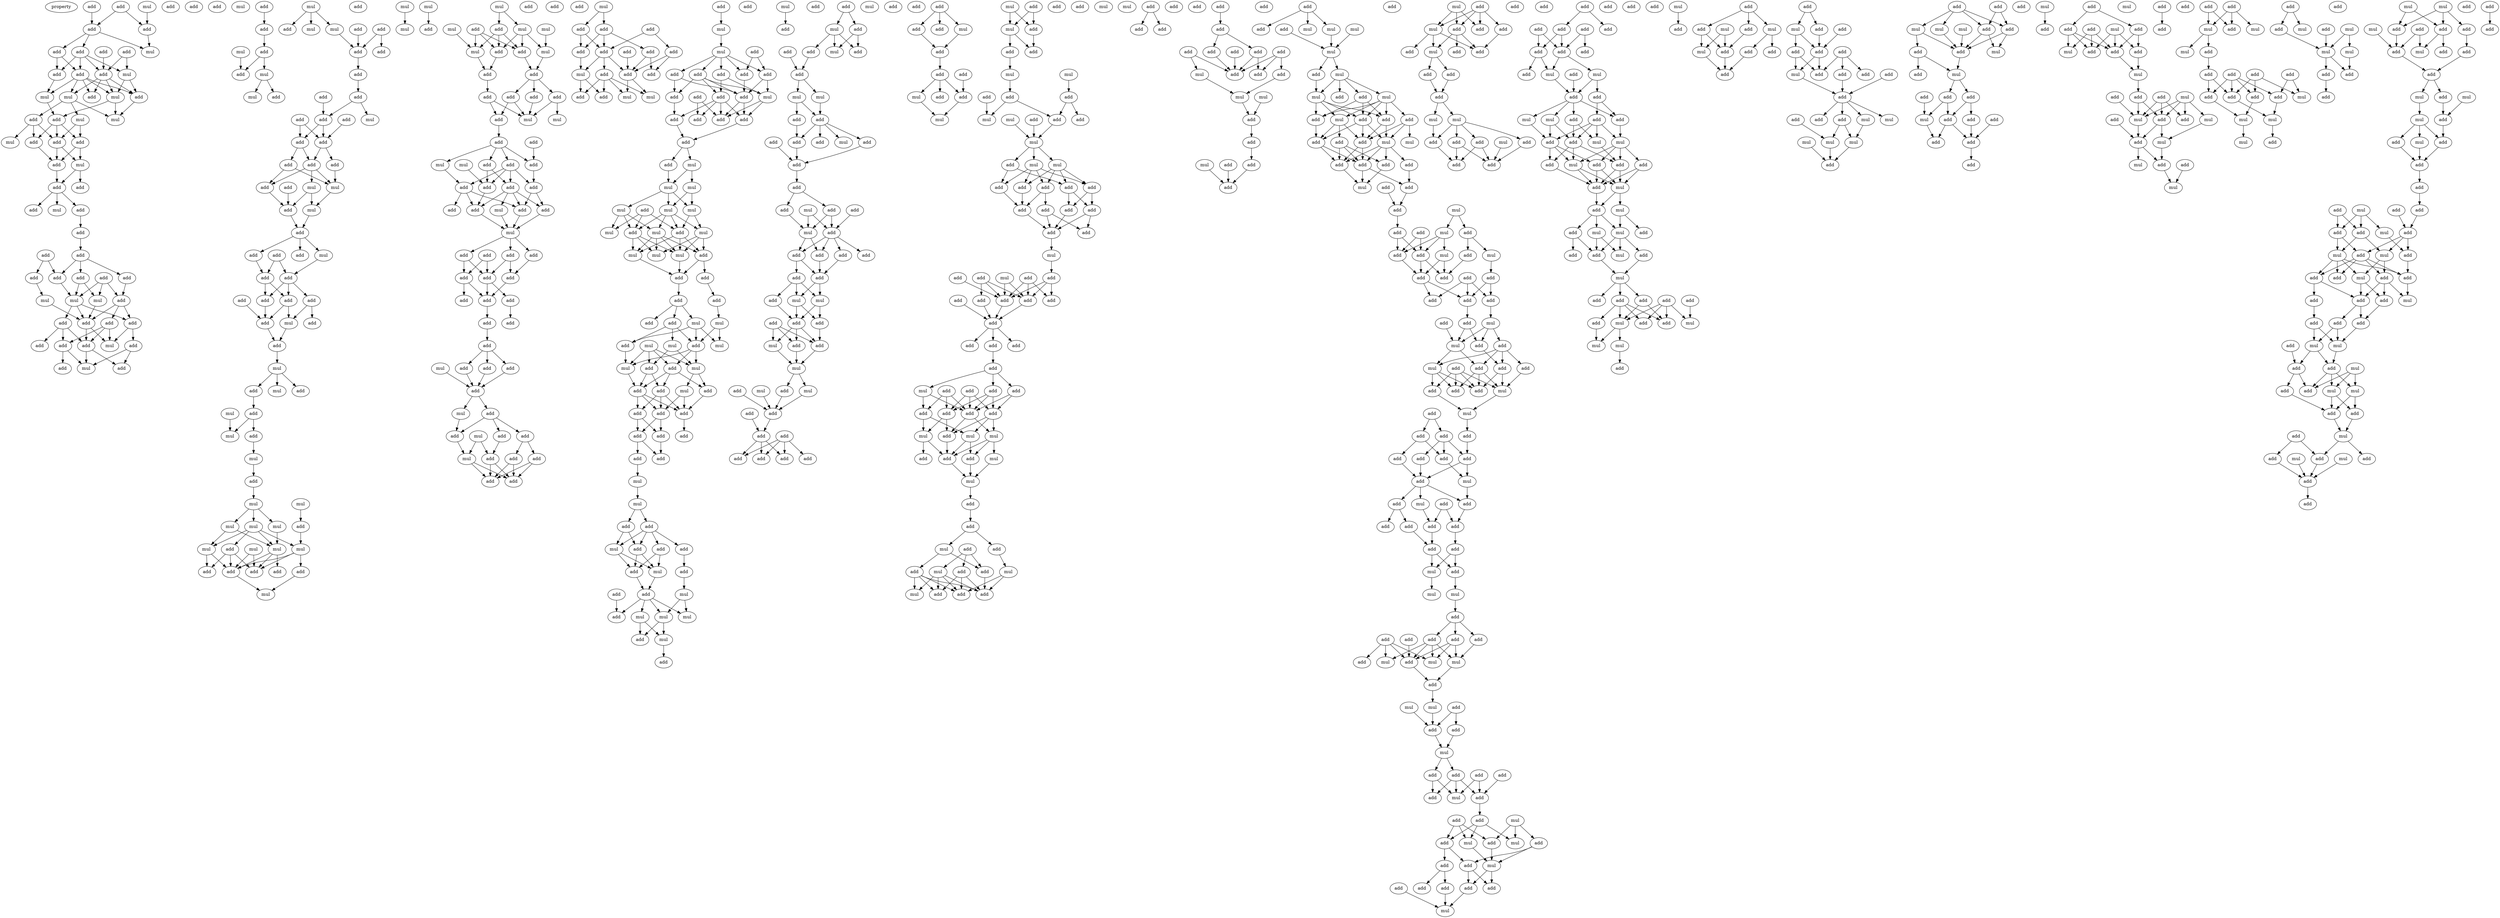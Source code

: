 digraph {
    node [fontcolor=black]
    property [mul=2,lf=1.2]
    0 [ label = add ];
    1 [ label = add ];
    2 [ label = add ];
    3 [ label = mul ];
    4 [ label = add ];
    5 [ label = add ];
    6 [ label = add ];
    7 [ label = add ];
    8 [ label = add ];
    9 [ label = mul ];
    10 [ label = add ];
    11 [ label = add ];
    12 [ label = add ];
    13 [ label = add ];
    14 [ label = mul ];
    15 [ label = add ];
    16 [ label = mul ];
    17 [ label = add ];
    18 [ label = mul ];
    19 [ label = mul ];
    20 [ label = add ];
    21 [ label = mul ];
    22 [ label = add ];
    23 [ label = add ];
    24 [ label = mul ];
    25 [ label = add ];
    26 [ label = add ];
    27 [ label = mul ];
    28 [ label = add ];
    29 [ label = mul ];
    30 [ label = add ];
    31 [ label = add ];
    32 [ label = add ];
    33 [ label = add ];
    34 [ label = add ];
    35 [ label = mul ];
    36 [ label = add ];
    37 [ label = add ];
    38 [ label = add ];
    39 [ label = add ];
    40 [ label = add ];
    41 [ label = add ];
    42 [ label = add ];
    43 [ label = add ];
    44 [ label = add ];
    45 [ label = mul ];
    46 [ label = mul ];
    47 [ label = mul ];
    48 [ label = add ];
    49 [ label = add ];
    50 [ label = add ];
    51 [ label = add ];
    52 [ label = add ];
    53 [ label = add ];
    54 [ label = add ];
    55 [ label = add ];
    56 [ label = add ];
    57 [ label = mul ];
    58 [ label = mul ];
    59 [ label = add ];
    60 [ label = add ];
    61 [ label = mul ];
    62 [ label = add ];
    63 [ label = add ];
    64 [ label = mul ];
    65 [ label = add ];
    66 [ label = add ];
    67 [ label = mul ];
    68 [ label = mul ];
    69 [ label = add ];
    70 [ label = mul ];
    71 [ label = mul ];
    72 [ label = add ];
    73 [ label = mul ];
    74 [ label = add ];
    75 [ label = add ];
    76 [ label = add ];
    77 [ label = add ];
    78 [ label = add ];
    79 [ label = add ];
    80 [ label = add ];
    81 [ label = add ];
    82 [ label = add ];
    83 [ label = add ];
    84 [ label = mul ];
    85 [ label = add ];
    86 [ label = add ];
    87 [ label = add ];
    88 [ label = add ];
    89 [ label = add ];
    90 [ label = mul ];
    91 [ label = add ];
    92 [ label = mul ];
    93 [ label = add ];
    94 [ label = mul ];
    95 [ label = add ];
    96 [ label = add ];
    97 [ label = add ];
    98 [ label = mul ];
    99 [ label = add ];
    100 [ label = add ];
    101 [ label = add ];
    102 [ label = add ];
    103 [ label = add ];
    104 [ label = add ];
    105 [ label = add ];
    106 [ label = add ];
    107 [ label = add ];
    108 [ label = add ];
    109 [ label = mul ];
    110 [ label = add ];
    111 [ label = add ];
    112 [ label = mul ];
    113 [ label = mul ];
    114 [ label = add ];
    115 [ label = mul ];
    116 [ label = add ];
    117 [ label = mul ];
    118 [ label = mul ];
    119 [ label = add ];
    120 [ label = mul ];
    121 [ label = add ];
    122 [ label = mul ];
    123 [ label = mul ];
    124 [ label = add ];
    125 [ label = add ];
    126 [ label = mul ];
    127 [ label = mul ];
    128 [ label = mul ];
    129 [ label = mul ];
    130 [ label = mul ];
    131 [ label = add ];
    132 [ label = mul ];
    133 [ label = mul ];
    134 [ label = add ];
    135 [ label = mul ];
    136 [ label = mul ];
    137 [ label = add ];
    138 [ label = add ];
    139 [ label = add ];
    140 [ label = add ];
    141 [ label = add ];
    142 [ label = mul ];
    143 [ label = mul ];
    144 [ label = mul ];
    145 [ label = mul ];
    146 [ label = add ];
    147 [ label = mul ];
    148 [ label = add ];
    149 [ label = mul ];
    150 [ label = add ];
    151 [ label = add ];
    152 [ label = mul ];
    153 [ label = add ];
    154 [ label = add ];
    155 [ label = add ];
    156 [ label = add ];
    157 [ label = add ];
    158 [ label = add ];
    159 [ label = add ];
    160 [ label = mul ];
    161 [ label = mul ];
    162 [ label = add ];
    163 [ label = add ];
    164 [ label = add ];
    165 [ label = mul ];
    166 [ label = add ];
    167 [ label = mul ];
    168 [ label = add ];
    169 [ label = add ];
    170 [ label = add ];
    171 [ label = add ];
    172 [ label = add ];
    173 [ label = mul ];
    174 [ label = add ];
    175 [ label = add ];
    176 [ label = add ];
    177 [ label = add ];
    178 [ label = mul ];
    179 [ label = add ];
    180 [ label = add ];
    181 [ label = add ];
    182 [ label = add ];
    183 [ label = add ];
    184 [ label = add ];
    185 [ label = add ];
    186 [ label = add ];
    187 [ label = add ];
    188 [ label = add ];
    189 [ label = add ];
    190 [ label = add ];
    191 [ label = add ];
    192 [ label = add ];
    193 [ label = mul ];
    194 [ label = add ];
    195 [ label = add ];
    196 [ label = add ];
    197 [ label = add ];
    198 [ label = mul ];
    199 [ label = add ];
    200 [ label = add ];
    201 [ label = add ];
    202 [ label = add ];
    203 [ label = add ];
    204 [ label = mul ];
    205 [ label = add ];
    206 [ label = add ];
    207 [ label = add ];
    208 [ label = mul ];
    209 [ label = add ];
    210 [ label = add ];
    211 [ label = add ];
    212 [ label = mul ];
    213 [ label = add ];
    214 [ label = add ];
    215 [ label = add ];
    216 [ label = add ];
    217 [ label = add ];
    218 [ label = add ];
    219 [ label = add ];
    220 [ label = add ];
    221 [ label = add ];
    222 [ label = add ];
    223 [ label = mul ];
    224 [ label = add ];
    225 [ label = add ];
    226 [ label = mul ];
    227 [ label = add ];
    228 [ label = mul ];
    229 [ label = add ];
    230 [ label = mul ];
    231 [ label = add ];
    232 [ label = mul ];
    233 [ label = add ];
    234 [ label = add ];
    235 [ label = add ];
    236 [ label = add ];
    237 [ label = add ];
    238 [ label = add ];
    239 [ label = mul ];
    240 [ label = add ];
    241 [ label = add ];
    242 [ label = add ];
    243 [ label = add ];
    244 [ label = add ];
    245 [ label = add ];
    246 [ label = add ];
    247 [ label = add ];
    248 [ label = add ];
    249 [ label = mul ];
    250 [ label = add ];
    251 [ label = mul ];
    252 [ label = mul ];
    253 [ label = mul ];
    254 [ label = add ];
    255 [ label = mul ];
    256 [ label = mul ];
    257 [ label = mul ];
    258 [ label = add ];
    259 [ label = add ];
    260 [ label = mul ];
    261 [ label = mul ];
    262 [ label = mul ];
    263 [ label = add ];
    264 [ label = mul ];
    265 [ label = mul ];
    266 [ label = add ];
    267 [ label = add ];
    268 [ label = add ];
    269 [ label = add ];
    270 [ label = mul ];
    271 [ label = add ];
    272 [ label = add ];
    273 [ label = mul ];
    274 [ label = mul ];
    275 [ label = add ];
    276 [ label = mul ];
    277 [ label = mul ];
    278 [ label = add ];
    279 [ label = mul ];
    280 [ label = add ];
    281 [ label = mul ];
    282 [ label = add ];
    283 [ label = mul ];
    284 [ label = add ];
    285 [ label = add ];
    286 [ label = add ];
    287 [ label = add ];
    288 [ label = add ];
    289 [ label = add ];
    290 [ label = add ];
    291 [ label = add ];
    292 [ label = add ];
    293 [ label = add ];
    294 [ label = add ];
    295 [ label = mul ];
    296 [ label = mul ];
    297 [ label = mul ];
    298 [ label = add ];
    299 [ label = add ];
    300 [ label = add ];
    301 [ label = add ];
    302 [ label = mul ];
    303 [ label = add ];
    304 [ label = add ];
    305 [ label = mul ];
    306 [ label = add ];
    307 [ label = add ];
    308 [ label = add ];
    309 [ label = add ];
    310 [ label = mul ];
    311 [ label = mul ];
    312 [ label = add ];
    313 [ label = mul ];
    314 [ label = mul ];
    315 [ label = add ];
    316 [ label = mul ];
    317 [ label = add ];
    318 [ label = add ];
    319 [ label = add ];
    320 [ label = mul ];
    321 [ label = add ];
    322 [ label = mul ];
    323 [ label = add ];
    324 [ label = add ];
    325 [ label = mul ];
    326 [ label = add ];
    327 [ label = add ];
    328 [ label = mul ];
    329 [ label = mul ];
    330 [ label = add ];
    331 [ label = add ];
    332 [ label = add ];
    333 [ label = add ];
    334 [ label = add ];
    335 [ label = add ];
    336 [ label = mul ];
    337 [ label = add ];
    338 [ label = add ];
    339 [ label = add ];
    340 [ label = mul ];
    341 [ label = add ];
    342 [ label = add ];
    343 [ label = add ];
    344 [ label = mul ];
    345 [ label = add ];
    346 [ label = add ];
    347 [ label = add ];
    348 [ label = add ];
    349 [ label = add ];
    350 [ label = add ];
    351 [ label = add ];
    352 [ label = add ];
    353 [ label = mul ];
    354 [ label = mul ];
    355 [ label = add ];
    356 [ label = add ];
    357 [ label = add ];
    358 [ label = add ];
    359 [ label = add ];
    360 [ label = mul ];
    361 [ label = mul ];
    362 [ label = add ];
    363 [ label = add ];
    364 [ label = mul ];
    365 [ label = add ];
    366 [ label = mul ];
    367 [ label = add ];
    368 [ label = add ];
    369 [ label = add ];
    370 [ label = add ];
    371 [ label = add ];
    372 [ label = add ];
    373 [ label = add ];
    374 [ label = add ];
    375 [ label = add ];
    376 [ label = add ];
    377 [ label = add ];
    378 [ label = mul ];
    379 [ label = add ];
    380 [ label = add ];
    381 [ label = add ];
    382 [ label = mul ];
    383 [ label = add ];
    384 [ label = add ];
    385 [ label = mul ];
    386 [ label = mul ];
    387 [ label = add ];
    388 [ label = add ];
    389 [ label = mul ];
    390 [ label = add ];
    391 [ label = add ];
    392 [ label = add ];
    393 [ label = mul ];
    394 [ label = mul ];
    395 [ label = add ];
    396 [ label = add ];
    397 [ label = add ];
    398 [ label = mul ];
    399 [ label = mul ];
    400 [ label = add ];
    401 [ label = add ];
    402 [ label = add ];
    403 [ label = mul ];
    404 [ label = add ];
    405 [ label = mul ];
    406 [ label = mul ];
    407 [ label = add ];
    408 [ label = add ];
    409 [ label = add ];
    410 [ label = add ];
    411 [ label = add ];
    412 [ label = add ];
    413 [ label = add ];
    414 [ label = add ];
    415 [ label = add ];
    416 [ label = add ];
    417 [ label = add ];
    418 [ label = add ];
    419 [ label = mul ];
    420 [ label = add ];
    421 [ label = add ];
    422 [ label = add ];
    423 [ label = mul ];
    424 [ label = add ];
    425 [ label = add ];
    426 [ label = add ];
    427 [ label = add ];
    428 [ label = add ];
    429 [ label = add ];
    430 [ label = add ];
    431 [ label = add ];
    432 [ label = mul ];
    433 [ label = add ];
    434 [ label = add ];
    435 [ label = add ];
    436 [ label = mul ];
    437 [ label = add ];
    438 [ label = add ];
    439 [ label = add ];
    440 [ label = add ];
    441 [ label = add ];
    442 [ label = add ];
    443 [ label = add ];
    444 [ label = add ];
    445 [ label = mul ];
    446 [ label = mul ];
    447 [ label = mul ];
    448 [ label = add ];
    449 [ label = add ];
    450 [ label = mul ];
    451 [ label = add ];
    452 [ label = add ];
    453 [ label = mul ];
    454 [ label = mul ];
    455 [ label = add ];
    456 [ label = add ];
    457 [ label = mul ];
    458 [ label = add ];
    459 [ label = add ];
    460 [ label = mul ];
    461 [ label = mul ];
    462 [ label = add ];
    463 [ label = add ];
    464 [ label = add ];
    465 [ label = add ];
    466 [ label = mul ];
    467 [ label = add ];
    468 [ label = add ];
    469 [ label = add ];
    470 [ label = add ];
    471 [ label = add ];
    472 [ label = add ];
    473 [ label = add ];
    474 [ label = add ];
    475 [ label = add ];
    476 [ label = add ];
    477 [ label = add ];
    478 [ label = add ];
    479 [ label = add ];
    480 [ label = add ];
    481 [ label = add ];
    482 [ label = add ];
    483 [ label = mul ];
    484 [ label = add ];
    485 [ label = mul ];
    486 [ label = mul ];
    487 [ label = add ];
    488 [ label = add ];
    489 [ label = add ];
    490 [ label = mul ];
    491 [ label = add ];
    492 [ label = add ];
    493 [ label = add ];
    494 [ label = add ];
    495 [ label = mul ];
    496 [ label = add ];
    497 [ label = mul ];
    498 [ label = mul ];
    499 [ label = add ];
    500 [ label = mul ];
    501 [ label = mul ];
    502 [ label = add ];
    503 [ label = add ];
    504 [ label = mul ];
    505 [ label = add ];
    506 [ label = mul ];
    507 [ label = add ];
    508 [ label = add ];
    509 [ label = add ];
    510 [ label = mul ];
    511 [ label = add ];
    512 [ label = mul ];
    513 [ label = add ];
    514 [ label = add ];
    515 [ label = add ];
    516 [ label = mul ];
    517 [ label = add ];
    518 [ label = add ];
    519 [ label = add ];
    520 [ label = add ];
    521 [ label = add ];
    522 [ label = mul ];
    523 [ label = add ];
    524 [ label = mul ];
    525 [ label = add ];
    526 [ label = add ];
    527 [ label = add ];
    528 [ label = mul ];
    529 [ label = add ];
    530 [ label = add ];
    531 [ label = mul ];
    532 [ label = add ];
    533 [ label = add ];
    534 [ label = mul ];
    535 [ label = add ];
    536 [ label = add ];
    537 [ label = add ];
    538 [ label = add ];
    539 [ label = add ];
    540 [ label = add ];
    541 [ label = add ];
    542 [ label = mul ];
    543 [ label = add ];
    544 [ label = add ];
    545 [ label = mul ];
    546 [ label = add ];
    547 [ label = add ];
    548 [ label = mul ];
    549 [ label = add ];
    550 [ label = add ];
    551 [ label = add ];
    552 [ label = add ];
    553 [ label = mul ];
    554 [ label = add ];
    555 [ label = add ];
    556 [ label = add ];
    557 [ label = mul ];
    558 [ label = add ];
    559 [ label = add ];
    560 [ label = add ];
    561 [ label = add ];
    562 [ label = add ];
    563 [ label = add ];
    564 [ label = add ];
    565 [ label = add ];
    566 [ label = mul ];
    567 [ label = add ];
    568 [ label = add ];
    569 [ label = add ];
    570 [ label = add ];
    571 [ label = mul ];
    572 [ label = add ];
    573 [ label = add ];
    574 [ label = add ];
    575 [ label = add ];
    576 [ label = add ];
    577 [ label = add ];
    578 [ label = add ];
    579 [ label = mul ];
    580 [ label = add ];
    581 [ label = mul ];
    582 [ label = mul ];
    583 [ label = add ];
    584 [ label = add ];
    585 [ label = add ];
    586 [ label = add ];
    587 [ label = add ];
    588 [ label = add ];
    589 [ label = add ];
    590 [ label = add ];
    591 [ label = mul ];
    592 [ label = mul ];
    593 [ label = mul ];
    594 [ label = add ];
    595 [ label = mul ];
    596 [ label = add ];
    597 [ label = mul ];
    598 [ label = add ];
    599 [ label = add ];
    600 [ label = mul ];
    601 [ label = add ];
    602 [ label = add ];
    603 [ label = add ];
    604 [ label = add ];
    605 [ label = add ];
    606 [ label = mul ];
    607 [ label = add ];
    608 [ label = mul ];
    609 [ label = add ];
    610 [ label = add ];
    611 [ label = add ];
    612 [ label = mul ];
    613 [ label = mul ];
    614 [ label = add ];
    615 [ label = add ];
    616 [ label = mul ];
    617 [ label = add ];
    618 [ label = add ];
    619 [ label = add ];
    620 [ label = add ];
    621 [ label = add ];
    622 [ label = add ];
    623 [ label = add ];
    624 [ label = mul ];
    625 [ label = mul ];
    626 [ label = add ];
    627 [ label = add ];
    628 [ label = add ];
    629 [ label = add ];
    630 [ label = add ];
    631 [ label = mul ];
    632 [ label = add ];
    633 [ label = add ];
    634 [ label = mul ];
    635 [ label = add ];
    636 [ label = add ];
    637 [ label = add ];
    638 [ label = add ];
    639 [ label = mul ];
    640 [ label = mul ];
    641 [ label = add ];
    642 [ label = add ];
    643 [ label = mul ];
    644 [ label = add ];
    645 [ label = add ];
    646 [ label = add ];
    647 [ label = add ];
    648 [ label = add ];
    649 [ label = add ];
    650 [ label = add ];
    651 [ label = add ];
    652 [ label = add ];
    653 [ label = add ];
    654 [ label = add ];
    655 [ label = add ];
    656 [ label = add ];
    657 [ label = add ];
    658 [ label = add ];
    659 [ label = mul ];
    660 [ label = mul ];
    661 [ label = add ];
    662 [ label = add ];
    663 [ label = add ];
    664 [ label = add ];
    665 [ label = mul ];
    666 [ label = add ];
    667 [ label = mul ];
    668 [ label = mul ];
    669 [ label = add ];
    670 [ label = add ];
    671 [ label = mul ];
    672 [ label = add ];
    673 [ label = add ];
    674 [ label = add ];
    675 [ label = add ];
    676 [ label = mul ];
    677 [ label = mul ];
    678 [ label = add ];
    679 [ label = mul ];
    680 [ label = add ];
    681 [ label = mul ];
    682 [ label = add ];
    683 [ label = mul ];
    684 [ label = add ];
    685 [ label = add ];
    686 [ label = add ];
    687 [ label = mul ];
    688 [ label = add ];
    689 [ label = add ];
    690 [ label = mul ];
    691 [ label = add ];
    692 [ label = add ];
    693 [ label = add ];
    694 [ label = add ];
    695 [ label = add ];
    696 [ label = mul ];
    697 [ label = add ];
    698 [ label = mul ];
    699 [ label = add ];
    700 [ label = add ];
    701 [ label = mul ];
    702 [ label = mul ];
    703 [ label = add ];
    704 [ label = add ];
    705 [ label = add ];
    706 [ label = mul ];
    707 [ label = add ];
    708 [ label = add ];
    709 [ label = add ];
    710 [ label = add ];
    711 [ label = mul ];
    712 [ label = mul ];
    713 [ label = add ];
    714 [ label = add ];
    715 [ label = mul ];
    716 [ label = add ];
    717 [ label = add ];
    718 [ label = add ];
    719 [ label = mul ];
    720 [ label = add ];
    721 [ label = add ];
    722 [ label = add ];
    723 [ label = add ];
    724 [ label = add ];
    725 [ label = add ];
    726 [ label = add ];
    727 [ label = mul ];
    728 [ label = add ];
    729 [ label = add ];
    730 [ label = add ];
    731 [ label = add ];
    732 [ label = mul ];
    733 [ label = add ];
    734 [ label = mul ];
    735 [ label = add ];
    736 [ label = mul ];
    737 [ label = mul ];
    738 [ label = mul ];
    739 [ label = add ];
    740 [ label = add ];
    741 [ label = add ];
    742 [ label = mul ];
    743 [ label = mul ];
    744 [ label = add ];
    745 [ label = add ];
    746 [ label = mul ];
    747 [ label = add ];
    748 [ label = mul ];
    749 [ label = add ];
    750 [ label = mul ];
    751 [ label = add ];
    752 [ label = add ];
    753 [ label = add ];
    754 [ label = add ];
    755 [ label = add ];
    756 [ label = mul ];
    757 [ label = add ];
    758 [ label = add ];
    759 [ label = add ];
    760 [ label = add ];
    761 [ label = add ];
    762 [ label = add ];
    763 [ label = mul ];
    764 [ label = add ];
    765 [ label = add ];
    766 [ label = add ];
    767 [ label = mul ];
    768 [ label = add ];
    769 [ label = add ];
    770 [ label = mul ];
    771 [ label = mul ];
    772 [ label = add ];
    773 [ label = add ];
    774 [ label = add ];
    775 [ label = mul ];
    776 [ label = add ];
    777 [ label = mul ];
    778 [ label = add ];
    779 [ label = add ];
    780 [ label = add ];
    781 [ label = add ];
    782 [ label = add ];
    783 [ label = mul ];
    784 [ label = mul ];
    785 [ label = add ];
    786 [ label = mul ];
    787 [ label = mul ];
    788 [ label = add ];
    789 [ label = add ];
    790 [ label = add ];
    791 [ label = add ];
    792 [ label = mul ];
    793 [ label = add ];
    794 [ label = add ];
    795 [ label = add ];
    796 [ label = mul ];
    797 [ label = mul ];
    798 [ label = add ];
    799 [ label = mul ];
    800 [ label = add ];
    801 [ label = add ];
    802 [ label = add ];
    803 [ label = add ];
    804 [ label = add ];
    805 [ label = mul ];
    806 [ label = add ];
    807 [ label = add ];
    808 [ label = add ];
    809 [ label = add ];
    810 [ label = mul ];
    811 [ label = mul ];
    812 [ label = add ];
    813 [ label = mul ];
    814 [ label = add ];
    815 [ label = add ];
    816 [ label = add ];
    817 [ label = mul ];
    818 [ label = mul ];
    819 [ label = mul ];
    820 [ label = mul ];
    821 [ label = add ];
    822 [ label = add ];
    823 [ label = add ];
    824 [ label = add ];
    825 [ label = mul ];
    826 [ label = mul ];
    827 [ label = add ];
    828 [ label = add ];
    829 [ label = add ];
    830 [ label = mul ];
    831 [ label = add ];
    832 [ label = add ];
    833 [ label = mul ];
    834 [ label = add ];
    835 [ label = add ];
    836 [ label = add ];
    837 [ label = mul ];
    838 [ label = mul ];
    839 [ label = add ];
    840 [ label = mul ];
    841 [ label = add ];
    842 [ label = add ];
    843 [ label = add ];
    844 [ label = add ];
    845 [ label = add ];
    846 [ label = mul ];
    847 [ label = add ];
    848 [ label = add ];
    849 [ label = add ];
    850 [ label = add ];
    851 [ label = mul ];
    852 [ label = add ];
    853 [ label = add ];
    854 [ label = mul ];
    855 [ label = add ];
    856 [ label = add ];
    857 [ label = add ];
    858 [ label = mul ];
    859 [ label = mul ];
    860 [ label = add ];
    861 [ label = add ];
    862 [ label = add ];
    863 [ label = add ];
    864 [ label = add ];
    865 [ label = add ];
    866 [ label = mul ];
    867 [ label = add ];
    868 [ label = add ];
    869 [ label = mul ];
    870 [ label = add ];
    871 [ label = add ];
    872 [ label = add ];
    873 [ label = add ];
    874 [ label = mul ];
    875 [ label = mul ];
    876 [ label = add ];
    877 [ label = add ];
    878 [ label = add ];
    879 [ label = mul ];
    880 [ label = add ];
    881 [ label = add ];
    882 [ label = mul ];
    883 [ label = mul ];
    884 [ label = add ];
    885 [ label = add ];
    886 [ label = add ];
    887 [ label = mul ];
    888 [ label = mul ];
    889 [ label = add ];
    890 [ label = mul ];
    891 [ label = add ];
    892 [ label = add ];
    893 [ label = add ];
    894 [ label = add ];
    0 -> 5 [ name = 0 ];
    3 -> 6 [ name = 1 ];
    4 -> 5 [ name = 2 ];
    4 -> 6 [ name = 3 ];
    5 -> 7 [ name = 4 ];
    5 -> 9 [ name = 5 ];
    5 -> 11 [ name = 6 ];
    6 -> 9 [ name = 7 ];
    7 -> 12 [ name = 8 ];
    7 -> 13 [ name = 9 ];
    7 -> 14 [ name = 10 ];
    7 -> 15 [ name = 11 ];
    8 -> 15 [ name = 12 ];
    10 -> 14 [ name = 13 ];
    10 -> 15 [ name = 14 ];
    11 -> 12 [ name = 15 ];
    11 -> 13 [ name = 16 ];
    12 -> 18 [ name = 17 ];
    13 -> 16 [ name = 18 ];
    13 -> 17 [ name = 19 ];
    13 -> 18 [ name = 20 ];
    13 -> 19 [ name = 21 ];
    13 -> 20 [ name = 22 ];
    14 -> 16 [ name = 23 ];
    14 -> 20 [ name = 24 ];
    15 -> 16 [ name = 25 ];
    15 -> 17 [ name = 26 ];
    15 -> 19 [ name = 27 ];
    15 -> 20 [ name = 28 ];
    16 -> 21 [ name = 29 ];
    16 -> 22 [ name = 30 ];
    18 -> 22 [ name = 31 ];
    19 -> 21 [ name = 32 ];
    19 -> 23 [ name = 33 ];
    19 -> 24 [ name = 34 ];
    20 -> 21 [ name = 35 ];
    22 -> 25 [ name = 36 ];
    22 -> 26 [ name = 37 ];
    22 -> 28 [ name = 38 ];
    23 -> 25 [ name = 39 ];
    23 -> 26 [ name = 40 ];
    23 -> 27 [ name = 41 ];
    24 -> 26 [ name = 42 ];
    24 -> 28 [ name = 43 ];
    25 -> 30 [ name = 44 ];
    26 -> 29 [ name = 45 ];
    26 -> 30 [ name = 46 ];
    28 -> 29 [ name = 47 ];
    28 -> 30 [ name = 48 ];
    29 -> 32 [ name = 49 ];
    29 -> 33 [ name = 50 ];
    30 -> 33 [ name = 51 ];
    33 -> 34 [ name = 52 ];
    33 -> 35 [ name = 53 ];
    33 -> 36 [ name = 54 ];
    36 -> 37 [ name = 55 ];
    37 -> 38 [ name = 56 ];
    38 -> 41 [ name = 57 ];
    38 -> 43 [ name = 58 ];
    38 -> 44 [ name = 59 ];
    39 -> 41 [ name = 60 ];
    39 -> 42 [ name = 61 ];
    40 -> 45 [ name = 62 ];
    40 -> 46 [ name = 63 ];
    40 -> 48 [ name = 64 ];
    41 -> 45 [ name = 65 ];
    42 -> 47 [ name = 66 ];
    43 -> 45 [ name = 67 ];
    43 -> 46 [ name = 68 ];
    44 -> 48 [ name = 69 ];
    45 -> 49 [ name = 70 ];
    45 -> 50 [ name = 71 ];
    45 -> 52 [ name = 72 ];
    46 -> 50 [ name = 73 ];
    47 -> 50 [ name = 74 ];
    48 -> 49 [ name = 75 ];
    48 -> 50 [ name = 76 ];
    48 -> 51 [ name = 77 ];
    49 -> 54 [ name = 78 ];
    49 -> 57 [ name = 79 ];
    50 -> 56 [ name = 80 ];
    50 -> 57 [ name = 81 ];
    51 -> 53 [ name = 82 ];
    51 -> 56 [ name = 83 ];
    51 -> 57 [ name = 84 ];
    52 -> 53 [ name = 85 ];
    52 -> 55 [ name = 86 ];
    52 -> 56 [ name = 87 ];
    53 -> 58 [ name = 88 ];
    53 -> 60 [ name = 89 ];
    54 -> 58 [ name = 90 ];
    54 -> 59 [ name = 91 ];
    56 -> 58 [ name = 92 ];
    56 -> 59 [ name = 93 ];
    62 -> 63 [ name = 94 ];
    63 -> 65 [ name = 95 ];
    64 -> 66 [ name = 96 ];
    65 -> 66 [ name = 97 ];
    65 -> 67 [ name = 98 ];
    67 -> 68 [ name = 99 ];
    67 -> 69 [ name = 100 ];
    70 -> 71 [ name = 101 ];
    70 -> 73 [ name = 102 ];
    70 -> 75 [ name = 103 ];
    72 -> 76 [ name = 104 ];
    72 -> 77 [ name = 105 ];
    73 -> 76 [ name = 106 ];
    74 -> 76 [ name = 107 ];
    76 -> 78 [ name = 108 ];
    78 -> 80 [ name = 109 ];
    79 -> 82 [ name = 110 ];
    80 -> 82 [ name = 111 ];
    80 -> 84 [ name = 112 ];
    81 -> 86 [ name = 113 ];
    82 -> 85 [ name = 114 ];
    82 -> 86 [ name = 115 ];
    83 -> 85 [ name = 116 ];
    83 -> 86 [ name = 117 ];
    85 -> 87 [ name = 118 ];
    85 -> 88 [ name = 119 ];
    86 -> 88 [ name = 120 ];
    86 -> 89 [ name = 121 ];
    87 -> 92 [ name = 122 ];
    87 -> 93 [ name = 123 ];
    88 -> 90 [ name = 124 ];
    88 -> 92 [ name = 125 ];
    88 -> 93 [ name = 126 ];
    89 -> 92 [ name = 127 ];
    90 -> 94 [ name = 128 ];
    90 -> 95 [ name = 129 ];
    91 -> 95 [ name = 130 ];
    92 -> 94 [ name = 131 ];
    93 -> 95 [ name = 132 ];
    94 -> 96 [ name = 133 ];
    95 -> 96 [ name = 134 ];
    96 -> 98 [ name = 135 ];
    96 -> 100 [ name = 136 ];
    96 -> 101 [ name = 137 ];
    97 -> 102 [ name = 138 ];
    97 -> 103 [ name = 139 ];
    98 -> 102 [ name = 140 ];
    100 -> 103 [ name = 141 ];
    102 -> 104 [ name = 142 ];
    102 -> 106 [ name = 143 ];
    102 -> 107 [ name = 144 ];
    103 -> 104 [ name = 145 ];
    103 -> 107 [ name = 146 ];
    104 -> 110 [ name = 147 ];
    105 -> 110 [ name = 148 ];
    106 -> 108 [ name = 149 ];
    106 -> 109 [ name = 150 ];
    107 -> 109 [ name = 151 ];
    107 -> 110 [ name = 152 ];
    109 -> 111 [ name = 153 ];
    110 -> 111 [ name = 154 ];
    111 -> 112 [ name = 155 ];
    112 -> 114 [ name = 156 ];
    112 -> 115 [ name = 157 ];
    112 -> 116 [ name = 158 ];
    113 -> 117 [ name = 159 ];
    114 -> 119 [ name = 160 ];
    118 -> 120 [ name = 161 ];
    119 -> 120 [ name = 162 ];
    119 -> 121 [ name = 163 ];
    121 -> 123 [ name = 164 ];
    122 -> 124 [ name = 165 ];
    123 -> 125 [ name = 166 ];
    125 -> 127 [ name = 167 ];
    126 -> 131 [ name = 168 ];
    127 -> 128 [ name = 169 ];
    127 -> 129 [ name = 170 ];
    127 -> 130 [ name = 171 ];
    128 -> 136 [ name = 172 ];
    129 -> 132 [ name = 173 ];
    129 -> 133 [ name = 174 ];
    129 -> 134 [ name = 175 ];
    129 -> 136 [ name = 176 ];
    130 -> 132 [ name = 177 ];
    130 -> 136 [ name = 178 ];
    131 -> 133 [ name = 179 ];
    132 -> 137 [ name = 180 ];
    132 -> 140 [ name = 181 ];
    133 -> 139 [ name = 182 ];
    133 -> 140 [ name = 183 ];
    133 -> 141 [ name = 184 ];
    134 -> 137 [ name = 185 ];
    134 -> 139 [ name = 186 ];
    134 -> 140 [ name = 187 ];
    135 -> 139 [ name = 188 ];
    135 -> 140 [ name = 189 ];
    136 -> 138 [ name = 190 ];
    136 -> 139 [ name = 191 ];
    136 -> 140 [ name = 192 ];
    140 -> 142 [ name = 193 ];
    141 -> 142 [ name = 194 ];
    143 -> 146 [ name = 195 ];
    143 -> 147 [ name = 196 ];
    144 -> 152 [ name = 197 ];
    145 -> 149 [ name = 198 ];
    146 -> 149 [ name = 199 ];
    146 -> 150 [ name = 200 ];
    146 -> 151 [ name = 201 ];
    147 -> 150 [ name = 202 ];
    147 -> 151 [ name = 203 ];
    147 -> 152 [ name = 204 ];
    148 -> 149 [ name = 205 ];
    148 -> 150 [ name = 206 ];
    148 -> 151 [ name = 207 ];
    149 -> 154 [ name = 208 ];
    150 -> 154 [ name = 209 ];
    151 -> 153 [ name = 210 ];
    152 -> 153 [ name = 211 ];
    153 -> 156 [ name = 212 ];
    153 -> 157 [ name = 213 ];
    153 -> 158 [ name = 214 ];
    154 -> 155 [ name = 215 ];
    155 -> 159 [ name = 216 ];
    155 -> 161 [ name = 217 ];
    156 -> 160 [ name = 218 ];
    156 -> 161 [ name = 219 ];
    157 -> 159 [ name = 220 ];
    157 -> 161 [ name = 221 ];
    158 -> 161 [ name = 222 ];
    159 -> 162 [ name = 223 ];
    162 -> 164 [ name = 224 ];
    162 -> 166 [ name = 225 ];
    162 -> 167 [ name = 226 ];
    162 -> 168 [ name = 227 ];
    163 -> 164 [ name = 228 ];
    164 -> 172 [ name = 229 ];
    165 -> 171 [ name = 230 ];
    166 -> 169 [ name = 231 ];
    166 -> 170 [ name = 232 ];
    166 -> 171 [ name = 233 ];
    166 -> 172 [ name = 234 ];
    167 -> 169 [ name = 235 ];
    168 -> 170 [ name = 236 ];
    168 -> 171 [ name = 237 ];
    169 -> 174 [ name = 238 ];
    169 -> 175 [ name = 239 ];
    169 -> 176 [ name = 240 ];
    170 -> 173 [ name = 241 ];
    170 -> 174 [ name = 242 ];
    170 -> 175 [ name = 243 ];
    170 -> 177 [ name = 244 ];
    171 -> 174 [ name = 245 ];
    172 -> 175 [ name = 246 ];
    172 -> 177 [ name = 247 ];
    173 -> 178 [ name = 248 ];
    174 -> 178 [ name = 249 ];
    175 -> 178 [ name = 250 ];
    177 -> 178 [ name = 251 ];
    178 -> 180 [ name = 252 ];
    178 -> 181 [ name = 253 ];
    178 -> 182 [ name = 254 ];
    179 -> 184 [ name = 255 ];
    179 -> 185 [ name = 256 ];
    180 -> 183 [ name = 257 ];
    180 -> 184 [ name = 258 ];
    181 -> 184 [ name = 259 ];
    181 -> 185 [ name = 260 ];
    182 -> 183 [ name = 261 ];
    183 -> 186 [ name = 262 ];
    184 -> 186 [ name = 263 ];
    184 -> 187 [ name = 264 ];
    185 -> 186 [ name = 265 ];
    185 -> 188 [ name = 266 ];
    186 -> 190 [ name = 267 ];
    187 -> 191 [ name = 268 ];
    190 -> 192 [ name = 269 ];
    192 -> 194 [ name = 270 ];
    192 -> 195 [ name = 271 ];
    192 -> 196 [ name = 272 ];
    193 -> 197 [ name = 273 ];
    194 -> 197 [ name = 274 ];
    195 -> 197 [ name = 275 ];
    196 -> 197 [ name = 276 ];
    197 -> 198 [ name = 277 ];
    197 -> 199 [ name = 278 ];
    198 -> 202 [ name = 279 ];
    199 -> 201 [ name = 280 ];
    199 -> 202 [ name = 281 ];
    199 -> 203 [ name = 282 ];
    201 -> 206 [ name = 283 ];
    201 -> 207 [ name = 284 ];
    202 -> 208 [ name = 285 ];
    203 -> 205 [ name = 286 ];
    204 -> 205 [ name = 287 ];
    204 -> 208 [ name = 288 ];
    205 -> 209 [ name = 289 ];
    205 -> 210 [ name = 290 ];
    206 -> 209 [ name = 291 ];
    206 -> 210 [ name = 292 ];
    207 -> 209 [ name = 293 ];
    207 -> 210 [ name = 294 ];
    208 -> 209 [ name = 295 ];
    208 -> 210 [ name = 296 ];
    212 -> 213 [ name = 297 ];
    212 -> 214 [ name = 298 ];
    213 -> 219 [ name = 299 ];
    213 -> 220 [ name = 300 ];
    214 -> 216 [ name = 301 ];
    214 -> 219 [ name = 302 ];
    214 -> 220 [ name = 303 ];
    215 -> 217 [ name = 304 ];
    215 -> 219 [ name = 305 ];
    216 -> 221 [ name = 306 ];
    216 -> 224 [ name = 307 ];
    217 -> 221 [ name = 308 ];
    217 -> 224 [ name = 309 ];
    218 -> 224 [ name = 310 ];
    219 -> 222 [ name = 311 ];
    219 -> 223 [ name = 312 ];
    219 -> 224 [ name = 313 ];
    220 -> 223 [ name = 314 ];
    222 -> 225 [ name = 315 ];
    222 -> 226 [ name = 316 ];
    222 -> 227 [ name = 317 ];
    222 -> 228 [ name = 318 ];
    223 -> 225 [ name = 319 ];
    223 -> 227 [ name = 320 ];
    224 -> 226 [ name = 321 ];
    224 -> 228 [ name = 322 ];
    229 -> 230 [ name = 323 ];
    230 -> 232 [ name = 324 ];
    231 -> 236 [ name = 325 ];
    231 -> 237 [ name = 326 ];
    232 -> 233 [ name = 327 ];
    232 -> 234 [ name = 328 ];
    232 -> 235 [ name = 329 ];
    232 -> 236 [ name = 330 ];
    232 -> 237 [ name = 331 ];
    233 -> 238 [ name = 332 ];
    233 -> 239 [ name = 333 ];
    233 -> 240 [ name = 334 ];
    233 -> 242 [ name = 335 ];
    234 -> 239 [ name = 336 ];
    234 -> 240 [ name = 337 ];
    235 -> 238 [ name = 338 ];
    235 -> 242 [ name = 339 ];
    236 -> 239 [ name = 340 ];
    236 -> 242 [ name = 341 ];
    237 -> 242 [ name = 342 ];
    238 -> 243 [ name = 343 ];
    239 -> 244 [ name = 344 ];
    239 -> 246 [ name = 345 ];
    240 -> 243 [ name = 346 ];
    240 -> 244 [ name = 347 ];
    240 -> 245 [ name = 348 ];
    240 -> 246 [ name = 349 ];
    241 -> 244 [ name = 350 ];
    241 -> 245 [ name = 351 ];
    242 -> 244 [ name = 352 ];
    242 -> 246 [ name = 353 ];
    243 -> 247 [ name = 354 ];
    246 -> 247 [ name = 355 ];
    247 -> 249 [ name = 356 ];
    247 -> 250 [ name = 357 ];
    249 -> 251 [ name = 358 ];
    249 -> 252 [ name = 359 ];
    250 -> 251 [ name = 360 ];
    251 -> 253 [ name = 361 ];
    251 -> 255 [ name = 362 ];
    251 -> 256 [ name = 363 ];
    252 -> 253 [ name = 364 ];
    252 -> 256 [ name = 365 ];
    253 -> 258 [ name = 366 ];
    253 -> 259 [ name = 367 ];
    253 -> 260 [ name = 368 ];
    253 -> 261 [ name = 369 ];
    254 -> 257 [ name = 370 ];
    254 -> 258 [ name = 371 ];
    254 -> 259 [ name = 372 ];
    255 -> 257 [ name = 373 ];
    255 -> 259 [ name = 374 ];
    255 -> 261 [ name = 375 ];
    256 -> 258 [ name = 376 ];
    256 -> 260 [ name = 377 ];
    258 -> 263 [ name = 378 ];
    258 -> 264 [ name = 379 ];
    258 -> 265 [ name = 380 ];
    259 -> 262 [ name = 381 ];
    259 -> 264 [ name = 382 ];
    259 -> 265 [ name = 383 ];
    260 -> 262 [ name = 384 ];
    260 -> 263 [ name = 385 ];
    260 -> 265 [ name = 386 ];
    261 -> 262 [ name = 387 ];
    261 -> 263 [ name = 388 ];
    261 -> 264 [ name = 389 ];
    261 -> 265 [ name = 390 ];
    263 -> 266 [ name = 391 ];
    263 -> 267 [ name = 392 ];
    264 -> 267 [ name = 393 ];
    265 -> 267 [ name = 394 ];
    266 -> 268 [ name = 395 ];
    267 -> 269 [ name = 396 ];
    268 -> 270 [ name = 397 ];
    269 -> 271 [ name = 398 ];
    269 -> 272 [ name = 399 ];
    269 -> 273 [ name = 400 ];
    270 -> 276 [ name = 401 ];
    270 -> 278 [ name = 402 ];
    272 -> 275 [ name = 403 ];
    272 -> 277 [ name = 404 ];
    272 -> 278 [ name = 405 ];
    273 -> 275 [ name = 406 ];
    273 -> 276 [ name = 407 ];
    273 -> 278 [ name = 408 ];
    274 -> 279 [ name = 409 ];
    274 -> 280 [ name = 410 ];
    274 -> 281 [ name = 411 ];
    274 -> 282 [ name = 412 ];
    275 -> 279 [ name = 413 ];
    277 -> 280 [ name = 414 ];
    277 -> 281 [ name = 415 ];
    278 -> 279 [ name = 416 ];
    278 -> 281 [ name = 417 ];
    278 -> 282 [ name = 418 ];
    279 -> 284 [ name = 419 ];
    280 -> 284 [ name = 420 ];
    280 -> 285 [ name = 421 ];
    281 -> 283 [ name = 422 ];
    281 -> 286 [ name = 423 ];
    282 -> 284 [ name = 424 ];
    282 -> 285 [ name = 425 ];
    282 -> 286 [ name = 426 ];
    283 -> 288 [ name = 427 ];
    283 -> 289 [ name = 428 ];
    284 -> 287 [ name = 429 ];
    284 -> 288 [ name = 430 ];
    284 -> 289 [ name = 431 ];
    285 -> 287 [ name = 432 ];
    285 -> 288 [ name = 433 ];
    285 -> 289 [ name = 434 ];
    286 -> 289 [ name = 435 ];
    287 -> 291 [ name = 436 ];
    287 -> 292 [ name = 437 ];
    288 -> 291 [ name = 438 ];
    288 -> 292 [ name = 439 ];
    289 -> 290 [ name = 440 ];
    291 -> 294 [ name = 441 ];
    292 -> 293 [ name = 442 ];
    292 -> 294 [ name = 443 ];
    293 -> 295 [ name = 444 ];
    295 -> 297 [ name = 445 ];
    296 -> 298 [ name = 446 ];
    297 -> 299 [ name = 447 ];
    297 -> 300 [ name = 448 ];
    299 -> 301 [ name = 449 ];
    299 -> 302 [ name = 450 ];
    300 -> 301 [ name = 451 ];
    300 -> 302 [ name = 452 ];
    300 -> 303 [ name = 453 ];
    300 -> 304 [ name = 454 ];
    301 -> 305 [ name = 455 ];
    301 -> 306 [ name = 456 ];
    302 -> 305 [ name = 457 ];
    302 -> 306 [ name = 458 ];
    303 -> 305 [ name = 459 ];
    303 -> 306 [ name = 460 ];
    304 -> 307 [ name = 461 ];
    305 -> 309 [ name = 462 ];
    306 -> 309 [ name = 463 ];
    307 -> 310 [ name = 464 ];
    308 -> 312 [ name = 465 ];
    309 -> 311 [ name = 466 ];
    309 -> 312 [ name = 467 ];
    309 -> 313 [ name = 468 ];
    309 -> 314 [ name = 469 ];
    310 -> 313 [ name = 470 ];
    310 -> 314 [ name = 471 ];
    311 -> 315 [ name = 472 ];
    311 -> 316 [ name = 473 ];
    313 -> 315 [ name = 474 ];
    313 -> 316 [ name = 475 ];
    316 -> 317 [ name = 476 ];
    319 -> 320 [ name = 477 ];
    319 -> 321 [ name = 478 ];
    320 -> 324 [ name = 479 ];
    320 -> 325 [ name = 480 ];
    320 -> 326 [ name = 481 ];
    321 -> 325 [ name = 482 ];
    321 -> 326 [ name = 483 ];
    323 -> 327 [ name = 484 ];
    324 -> 327 [ name = 485 ];
    327 -> 328 [ name = 486 ];
    327 -> 329 [ name = 487 ];
    328 -> 330 [ name = 488 ];
    328 -> 331 [ name = 489 ];
    329 -> 331 [ name = 490 ];
    330 -> 332 [ name = 491 ];
    331 -> 332 [ name = 492 ];
    331 -> 333 [ name = 493 ];
    331 -> 335 [ name = 494 ];
    331 -> 336 [ name = 495 ];
    332 -> 337 [ name = 496 ];
    333 -> 337 [ name = 497 ];
    334 -> 337 [ name = 498 ];
    337 -> 338 [ name = 499 ];
    338 -> 339 [ name = 500 ];
    338 -> 343 [ name = 501 ];
    339 -> 344 [ name = 502 ];
    340 -> 344 [ name = 503 ];
    340 -> 345 [ name = 504 ];
    342 -> 345 [ name = 505 ];
    343 -> 344 [ name = 506 ];
    343 -> 345 [ name = 507 ];
    344 -> 346 [ name = 508 ];
    344 -> 349 [ name = 509 ];
    345 -> 346 [ name = 510 ];
    345 -> 347 [ name = 511 ];
    345 -> 348 [ name = 512 ];
    345 -> 349 [ name = 513 ];
    346 -> 351 [ name = 514 ];
    347 -> 351 [ name = 515 ];
    349 -> 350 [ name = 516 ];
    349 -> 351 [ name = 517 ];
    350 -> 352 [ name = 518 ];
    350 -> 353 [ name = 519 ];
    350 -> 354 [ name = 520 ];
    351 -> 353 [ name = 521 ];
    351 -> 354 [ name = 522 ];
    352 -> 356 [ name = 523 ];
    353 -> 355 [ name = 524 ];
    353 -> 356 [ name = 525 ];
    354 -> 355 [ name = 526 ];
    354 -> 356 [ name = 527 ];
    355 -> 359 [ name = 528 ];
    356 -> 358 [ name = 529 ];
    356 -> 359 [ name = 530 ];
    356 -> 360 [ name = 531 ];
    357 -> 358 [ name = 532 ];
    357 -> 359 [ name = 533 ];
    357 -> 360 [ name = 534 ];
    358 -> 361 [ name = 535 ];
    359 -> 361 [ name = 536 ];
    360 -> 361 [ name = 537 ];
    361 -> 365 [ name = 538 ];
    361 -> 366 [ name = 539 ];
    363 -> 368 [ name = 540 ];
    364 -> 368 [ name = 541 ];
    365 -> 368 [ name = 542 ];
    366 -> 368 [ name = 543 ];
    367 -> 370 [ name = 544 ];
    368 -> 370 [ name = 545 ];
    369 -> 371 [ name = 546 ];
    369 -> 372 [ name = 547 ];
    369 -> 373 [ name = 548 ];
    369 -> 374 [ name = 549 ];
    370 -> 371 [ name = 550 ];
    370 -> 372 [ name = 551 ];
    370 -> 374 [ name = 552 ];
    375 -> 376 [ name = 553 ];
    375 -> 377 [ name = 554 ];
    375 -> 378 [ name = 555 ];
    376 -> 379 [ name = 556 ];
    378 -> 379 [ name = 557 ];
    379 -> 381 [ name = 558 ];
    380 -> 383 [ name = 559 ];
    381 -> 382 [ name = 560 ];
    381 -> 383 [ name = 561 ];
    381 -> 384 [ name = 562 ];
    382 -> 385 [ name = 563 ];
    383 -> 385 [ name = 564 ];
    386 -> 389 [ name = 565 ];
    386 -> 390 [ name = 566 ];
    388 -> 389 [ name = 567 ];
    388 -> 390 [ name = 568 ];
    389 -> 391 [ name = 569 ];
    389 -> 392 [ name = 570 ];
    390 -> 392 [ name = 571 ];
    391 -> 394 [ name = 572 ];
    393 -> 395 [ name = 573 ];
    394 -> 397 [ name = 574 ];
    395 -> 401 [ name = 575 ];
    395 -> 402 [ name = 576 ];
    396 -> 398 [ name = 577 ];
    397 -> 398 [ name = 578 ];
    397 -> 402 [ name = 579 ];
    399 -> 403 [ name = 580 ];
    400 -> 403 [ name = 581 ];
    402 -> 403 [ name = 582 ];
    403 -> 404 [ name = 583 ];
    403 -> 405 [ name = 584 ];
    403 -> 406 [ name = 585 ];
    404 -> 407 [ name = 586 ];
    404 -> 411 [ name = 587 ];
    405 -> 408 [ name = 588 ];
    405 -> 409 [ name = 589 ];
    405 -> 410 [ name = 590 ];
    405 -> 411 [ name = 591 ];
    406 -> 407 [ name = 592 ];
    406 -> 408 [ name = 593 ];
    406 -> 409 [ name = 594 ];
    406 -> 410 [ name = 595 ];
    407 -> 413 [ name = 596 ];
    407 -> 414 [ name = 597 ];
    408 -> 412 [ name = 598 ];
    409 -> 413 [ name = 599 ];
    409 -> 414 [ name = 600 ];
    410 -> 412 [ name = 601 ];
    410 -> 415 [ name = 602 ];
    411 -> 412 [ name = 603 ];
    412 -> 418 [ name = 604 ];
    413 -> 418 [ name = 605 ];
    414 -> 417 [ name = 606 ];
    414 -> 418 [ name = 607 ];
    415 -> 417 [ name = 608 ];
    415 -> 418 [ name = 609 ];
    418 -> 419 [ name = 610 ];
    419 -> 421 [ name = 611 ];
    420 -> 425 [ name = 612 ];
    421 -> 425 [ name = 613 ];
    421 -> 427 [ name = 614 ];
    421 -> 428 [ name = 615 ];
    422 -> 425 [ name = 616 ];
    422 -> 427 [ name = 617 ];
    422 -> 428 [ name = 618 ];
    423 -> 425 [ name = 619 ];
    423 -> 428 [ name = 620 ];
    424 -> 425 [ name = 621 ];
    424 -> 426 [ name = 622 ];
    424 -> 428 [ name = 623 ];
    425 -> 430 [ name = 624 ];
    426 -> 430 [ name = 625 ];
    428 -> 430 [ name = 626 ];
    429 -> 430 [ name = 627 ];
    430 -> 431 [ name = 628 ];
    430 -> 433 [ name = 629 ];
    430 -> 434 [ name = 630 ];
    433 -> 435 [ name = 631 ];
    435 -> 436 [ name = 632 ];
    435 -> 438 [ name = 633 ];
    435 -> 439 [ name = 634 ];
    436 -> 441 [ name = 635 ];
    436 -> 444 [ name = 636 ];
    437 -> 441 [ name = 637 ];
    437 -> 442 [ name = 638 ];
    437 -> 443 [ name = 639 ];
    438 -> 441 [ name = 640 ];
    438 -> 442 [ name = 641 ];
    439 -> 441 [ name = 642 ];
    439 -> 442 [ name = 643 ];
    439 -> 443 [ name = 644 ];
    440 -> 441 [ name = 645 ];
    440 -> 443 [ name = 646 ];
    440 -> 444 [ name = 647 ];
    441 -> 447 [ name = 648 ];
    441 -> 448 [ name = 649 ];
    442 -> 445 [ name = 650 ];
    442 -> 447 [ name = 651 ];
    442 -> 448 [ name = 652 ];
    443 -> 446 [ name = 653 ];
    443 -> 448 [ name = 654 ];
    444 -> 445 [ name = 655 ];
    444 -> 446 [ name = 656 ];
    445 -> 451 [ name = 657 ];
    445 -> 452 [ name = 658 ];
    446 -> 449 [ name = 659 ];
    446 -> 452 [ name = 660 ];
    447 -> 450 [ name = 661 ];
    447 -> 451 [ name = 662 ];
    447 -> 452 [ name = 663 ];
    448 -> 452 [ name = 664 ];
    450 -> 454 [ name = 665 ];
    451 -> 454 [ name = 666 ];
    452 -> 454 [ name = 667 ];
    454 -> 455 [ name = 668 ];
    455 -> 456 [ name = 669 ];
    456 -> 457 [ name = 670 ];
    456 -> 459 [ name = 671 ];
    457 -> 462 [ name = 672 ];
    457 -> 464 [ name = 673 ];
    458 -> 461 [ name = 674 ];
    458 -> 462 [ name = 675 ];
    458 -> 463 [ name = 676 ];
    459 -> 460 [ name = 677 ];
    460 -> 465 [ name = 678 ];
    460 -> 468 [ name = 679 ];
    461 -> 465 [ name = 680 ];
    461 -> 466 [ name = 681 ];
    461 -> 467 [ name = 682 ];
    461 -> 468 [ name = 683 ];
    462 -> 468 [ name = 684 ];
    463 -> 465 [ name = 685 ];
    463 -> 467 [ name = 686 ];
    463 -> 468 [ name = 687 ];
    464 -> 465 [ name = 688 ];
    464 -> 466 [ name = 689 ];
    464 -> 467 [ name = 690 ];
    464 -> 468 [ name = 691 ];
    469 -> 470 [ name = 692 ];
    469 -> 472 [ name = 693 ];
    474 -> 475 [ name = 694 ];
    475 -> 476 [ name = 695 ];
    475 -> 478 [ name = 696 ];
    476 -> 481 [ name = 697 ];
    476 -> 482 [ name = 698 ];
    477 -> 481 [ name = 699 ];
    477 -> 483 [ name = 700 ];
    478 -> 481 [ name = 701 ];
    479 -> 481 [ name = 702 ];
    479 -> 482 [ name = 703 ];
    479 -> 484 [ name = 704 ];
    480 -> 481 [ name = 705 ];
    483 -> 485 [ name = 706 ];
    484 -> 485 [ name = 707 ];
    485 -> 487 [ name = 708 ];
    486 -> 487 [ name = 709 ];
    487 -> 488 [ name = 710 ];
    488 -> 492 [ name = 711 ];
    490 -> 493 [ name = 712 ];
    491 -> 493 [ name = 713 ];
    492 -> 493 [ name = 714 ];
    494 -> 497 [ name = 715 ];
    494 -> 498 [ name = 716 ];
    494 -> 499 [ name = 717 ];
    495 -> 500 [ name = 718 ];
    496 -> 500 [ name = 719 ];
    497 -> 500 [ name = 720 ];
    500 -> 501 [ name = 721 ];
    500 -> 502 [ name = 722 ];
    501 -> 503 [ name = 723 ];
    501 -> 504 [ name = 724 ];
    501 -> 505 [ name = 725 ];
    501 -> 506 [ name = 726 ];
    502 -> 504 [ name = 727 ];
    503 -> 507 [ name = 728 ];
    503 -> 508 [ name = 729 ];
    503 -> 511 [ name = 730 ];
    504 -> 507 [ name = 731 ];
    504 -> 508 [ name = 732 ];
    504 -> 510 [ name = 733 ];
    504 -> 511 [ name = 734 ];
    506 -> 507 [ name = 735 ];
    506 -> 508 [ name = 736 ];
    506 -> 509 [ name = 737 ];
    506 -> 510 [ name = 738 ];
    506 -> 511 [ name = 739 ];
    507 -> 512 [ name = 740 ];
    507 -> 513 [ name = 741 ];
    508 -> 514 [ name = 742 ];
    509 -> 512 [ name = 743 ];
    509 -> 513 [ name = 744 ];
    509 -> 516 [ name = 745 ];
    510 -> 513 [ name = 746 ];
    510 -> 514 [ name = 747 ];
    510 -> 515 [ name = 748 ];
    511 -> 512 [ name = 749 ];
    511 -> 513 [ name = 750 ];
    511 -> 514 [ name = 751 ];
    512 -> 517 [ name = 752 ];
    512 -> 518 [ name = 753 ];
    512 -> 519 [ name = 754 ];
    512 -> 520 [ name = 755 ];
    513 -> 517 [ name = 756 ];
    513 -> 518 [ name = 757 ];
    514 -> 517 [ name = 758 ];
    514 -> 518 [ name = 759 ];
    515 -> 517 [ name = 760 ];
    515 -> 518 [ name = 761 ];
    515 -> 519 [ name = 762 ];
    517 -> 522 [ name = 763 ];
    518 -> 522 [ name = 764 ];
    518 -> 523 [ name = 765 ];
    519 -> 522 [ name = 766 ];
    520 -> 523 [ name = 767 ];
    521 -> 525 [ name = 768 ];
    523 -> 525 [ name = 769 ];
    524 -> 526 [ name = 770 ];
    524 -> 528 [ name = 771 ];
    525 -> 529 [ name = 772 ];
    526 -> 530 [ name = 773 ];
    526 -> 531 [ name = 774 ];
    527 -> 532 [ name = 775 ];
    527 -> 533 [ name = 776 ];
    528 -> 532 [ name = 777 ];
    528 -> 533 [ name = 778 ];
    528 -> 534 [ name = 779 ];
    529 -> 532 [ name = 780 ];
    529 -> 533 [ name = 781 ];
    530 -> 536 [ name = 782 ];
    531 -> 538 [ name = 783 ];
    532 -> 535 [ name = 784 ];
    532 -> 536 [ name = 785 ];
    533 -> 535 [ name = 786 ];
    534 -> 535 [ name = 787 ];
    534 -> 536 [ name = 788 ];
    535 -> 540 [ name = 789 ];
    535 -> 541 [ name = 790 ];
    537 -> 539 [ name = 791 ];
    537 -> 540 [ name = 792 ];
    537 -> 541 [ name = 793 ];
    538 -> 539 [ name = 794 ];
    538 -> 540 [ name = 795 ];
    539 -> 542 [ name = 796 ];
    540 -> 543 [ name = 797 ];
    542 -> 545 [ name = 798 ];
    542 -> 546 [ name = 799 ];
    542 -> 547 [ name = 800 ];
    543 -> 545 [ name = 801 ];
    543 -> 546 [ name = 802 ];
    544 -> 545 [ name = 803 ];
    545 -> 548 [ name = 804 ];
    545 -> 552 [ name = 805 ];
    546 -> 551 [ name = 806 ];
    547 -> 548 [ name = 807 ];
    547 -> 549 [ name = 808 ];
    547 -> 551 [ name = 809 ];
    547 -> 552 [ name = 810 ];
    548 -> 554 [ name = 811 ];
    548 -> 555 [ name = 812 ];
    548 -> 556 [ name = 813 ];
    549 -> 553 [ name = 814 ];
    550 -> 553 [ name = 815 ];
    550 -> 554 [ name = 816 ];
    550 -> 555 [ name = 817 ];
    550 -> 556 [ name = 818 ];
    551 -> 553 [ name = 819 ];
    551 -> 554 [ name = 820 ];
    552 -> 553 [ name = 821 ];
    552 -> 554 [ name = 822 ];
    552 -> 556 [ name = 823 ];
    553 -> 557 [ name = 824 ];
    555 -> 557 [ name = 825 ];
    557 -> 560 [ name = 826 ];
    558 -> 559 [ name = 827 ];
    558 -> 561 [ name = 828 ];
    559 -> 563 [ name = 829 ];
    559 -> 564 [ name = 830 ];
    559 -> 565 [ name = 831 ];
    560 -> 565 [ name = 832 ];
    561 -> 562 [ name = 833 ];
    561 -> 564 [ name = 834 ];
    562 -> 567 [ name = 835 ];
    563 -> 567 [ name = 836 ];
    564 -> 566 [ name = 837 ];
    565 -> 566 [ name = 838 ];
    565 -> 567 [ name = 839 ];
    566 -> 572 [ name = 840 ];
    567 -> 569 [ name = 841 ];
    567 -> 571 [ name = 842 ];
    567 -> 572 [ name = 843 ];
    569 -> 574 [ name = 844 ];
    569 -> 576 [ name = 845 ];
    570 -> 573 [ name = 846 ];
    570 -> 575 [ name = 847 ];
    571 -> 575 [ name = 848 ];
    572 -> 573 [ name = 849 ];
    573 -> 578 [ name = 850 ];
    574 -> 577 [ name = 851 ];
    575 -> 577 [ name = 852 ];
    577 -> 579 [ name = 853 ];
    577 -> 580 [ name = 854 ];
    578 -> 579 [ name = 855 ];
    578 -> 580 [ name = 856 ];
    579 -> 581 [ name = 857 ];
    580 -> 582 [ name = 858 ];
    582 -> 583 [ name = 859 ];
    583 -> 585 [ name = 860 ];
    583 -> 587 [ name = 861 ];
    583 -> 588 [ name = 862 ];
    584 -> 590 [ name = 863 ];
    585 -> 593 [ name = 864 ];
    586 -> 589 [ name = 865 ];
    586 -> 590 [ name = 866 ];
    586 -> 591 [ name = 867 ];
    586 -> 592 [ name = 868 ];
    587 -> 590 [ name = 869 ];
    587 -> 591 [ name = 870 ];
    587 -> 592 [ name = 871 ];
    587 -> 593 [ name = 872 ];
    588 -> 590 [ name = 873 ];
    588 -> 592 [ name = 874 ];
    588 -> 593 [ name = 875 ];
    590 -> 594 [ name = 876 ];
    593 -> 594 [ name = 877 ];
    594 -> 595 [ name = 878 ];
    595 -> 599 [ name = 879 ];
    596 -> 598 [ name = 880 ];
    596 -> 599 [ name = 881 ];
    597 -> 599 [ name = 882 ];
    598 -> 600 [ name = 883 ];
    599 -> 600 [ name = 884 ];
    600 -> 603 [ name = 885 ];
    600 -> 604 [ name = 886 ];
    601 -> 607 [ name = 887 ];
    602 -> 606 [ name = 888 ];
    602 -> 607 [ name = 889 ];
    603 -> 605 [ name = 890 ];
    603 -> 606 [ name = 891 ];
    603 -> 607 [ name = 892 ];
    604 -> 605 [ name = 893 ];
    604 -> 606 [ name = 894 ];
    607 -> 610 [ name = 895 ];
    608 -> 611 [ name = 896 ];
    608 -> 613 [ name = 897 ];
    608 -> 614 [ name = 898 ];
    609 -> 612 [ name = 899 ];
    609 -> 614 [ name = 900 ];
    609 -> 615 [ name = 901 ];
    610 -> 612 [ name = 902 ];
    610 -> 613 [ name = 903 ];
    610 -> 615 [ name = 904 ];
    611 -> 616 [ name = 905 ];
    611 -> 617 [ name = 906 ];
    612 -> 616 [ name = 907 ];
    614 -> 616 [ name = 908 ];
    615 -> 617 [ name = 909 ];
    615 -> 618 [ name = 910 ];
    616 -> 621 [ name = 911 ];
    616 -> 623 [ name = 912 ];
    617 -> 621 [ name = 913 ];
    617 -> 623 [ name = 914 ];
    618 -> 620 [ name = 915 ];
    618 -> 622 [ name = 916 ];
    619 -> 624 [ name = 917 ];
    621 -> 624 [ name = 918 ];
    622 -> 624 [ name = 919 ];
    625 -> 629 [ name = 920 ];
    625 -> 630 [ name = 921 ];
    625 -> 631 [ name = 922 ];
    626 -> 628 [ name = 923 ];
    626 -> 629 [ name = 924 ];
    626 -> 630 [ name = 925 ];
    626 -> 631 [ name = 926 ];
    628 -> 635 [ name = 927 ];
    629 -> 632 [ name = 928 ];
    629 -> 634 [ name = 929 ];
    629 -> 635 [ name = 930 ];
    631 -> 633 [ name = 931 ];
    631 -> 634 [ name = 932 ];
    631 -> 635 [ name = 933 ];
    634 -> 636 [ name = 934 ];
    634 -> 637 [ name = 935 ];
    636 -> 638 [ name = 936 ];
    637 -> 638 [ name = 937 ];
    638 -> 639 [ name = 938 ];
    638 -> 640 [ name = 939 ];
    639 -> 642 [ name = 940 ];
    640 -> 641 [ name = 941 ];
    640 -> 642 [ name = 942 ];
    640 -> 644 [ name = 943 ];
    640 -> 645 [ name = 944 ];
    641 -> 646 [ name = 945 ];
    641 -> 647 [ name = 946 ];
    642 -> 647 [ name = 947 ];
    643 -> 646 [ name = 948 ];
    644 -> 646 [ name = 949 ];
    644 -> 647 [ name = 950 ];
    645 -> 646 [ name = 951 ];
    649 -> 650 [ name = 952 ];
    649 -> 651 [ name = 953 ];
    650 -> 654 [ name = 954 ];
    650 -> 656 [ name = 955 ];
    652 -> 654 [ name = 956 ];
    652 -> 656 [ name = 957 ];
    653 -> 655 [ name = 958 ];
    653 -> 656 [ name = 959 ];
    654 -> 658 [ name = 960 ];
    654 -> 659 [ name = 961 ];
    656 -> 659 [ name = 962 ];
    656 -> 660 [ name = 963 ];
    657 -> 662 [ name = 964 ];
    659 -> 662 [ name = 965 ];
    660 -> 661 [ name = 966 ];
    660 -> 662 [ name = 967 ];
    661 -> 664 [ name = 968 ];
    661 -> 666 [ name = 969 ];
    662 -> 663 [ name = 970 ];
    662 -> 664 [ name = 971 ];
    662 -> 665 [ name = 972 ];
    662 -> 667 [ name = 973 ];
    663 -> 668 [ name = 974 ];
    663 -> 669 [ name = 975 ];
    664 -> 671 [ name = 976 ];
    665 -> 670 [ name = 977 ];
    666 -> 668 [ name = 978 ];
    666 -> 669 [ name = 979 ];
    666 -> 670 [ name = 980 ];
    666 -> 671 [ name = 981 ];
    667 -> 669 [ name = 982 ];
    667 -> 670 [ name = 983 ];
    668 -> 675 [ name = 984 ];
    669 -> 673 [ name = 985 ];
    669 -> 675 [ name = 986 ];
    669 -> 676 [ name = 987 ];
    670 -> 673 [ name = 988 ];
    670 -> 674 [ name = 989 ];
    670 -> 676 [ name = 990 ];
    671 -> 672 [ name = 991 ];
    671 -> 674 [ name = 992 ];
    671 -> 675 [ name = 993 ];
    671 -> 676 [ name = 994 ];
    672 -> 677 [ name = 995 ];
    672 -> 678 [ name = 996 ];
    673 -> 678 [ name = 997 ];
    674 -> 677 [ name = 998 ];
    674 -> 678 [ name = 999 ];
    675 -> 677 [ name = 1000 ];
    675 -> 678 [ name = 1001 ];
    676 -> 677 [ name = 1002 ];
    676 -> 678 [ name = 1003 ];
    677 -> 679 [ name = 1004 ];
    677 -> 680 [ name = 1005 ];
    678 -> 680 [ name = 1006 ];
    679 -> 681 [ name = 1007 ];
    679 -> 682 [ name = 1008 ];
    680 -> 681 [ name = 1009 ];
    680 -> 683 [ name = 1010 ];
    680 -> 685 [ name = 1011 ];
    681 -> 687 [ name = 1012 ];
    681 -> 688 [ name = 1013 ];
    681 -> 689 [ name = 1014 ];
    683 -> 687 [ name = 1015 ];
    683 -> 689 [ name = 1016 ];
    685 -> 686 [ name = 1017 ];
    685 -> 689 [ name = 1018 ];
    688 -> 690 [ name = 1019 ];
    689 -> 690 [ name = 1020 ];
    690 -> 691 [ name = 1021 ];
    690 -> 693 [ name = 1022 ];
    690 -> 695 [ name = 1023 ];
    691 -> 696 [ name = 1024 ];
    691 -> 697 [ name = 1025 ];
    692 -> 696 [ name = 1026 ];
    692 -> 697 [ name = 1027 ];
    692 -> 698 [ name = 1028 ];
    692 -> 700 [ name = 1029 ];
    694 -> 698 [ name = 1030 ];
    695 -> 696 [ name = 1031 ];
    695 -> 697 [ name = 1032 ];
    695 -> 699 [ name = 1033 ];
    695 -> 700 [ name = 1034 ];
    696 -> 701 [ name = 1035 ];
    696 -> 702 [ name = 1036 ];
    699 -> 701 [ name = 1037 ];
    702 -> 704 [ name = 1038 ];
    706 -> 707 [ name = 1039 ];
    708 -> 709 [ name = 1040 ];
    708 -> 710 [ name = 1041 ];
    708 -> 711 [ name = 1042 ];
    709 -> 716 [ name = 1043 ];
    710 -> 715 [ name = 1044 ];
    710 -> 716 [ name = 1045 ];
    711 -> 713 [ name = 1046 ];
    711 -> 714 [ name = 1047 ];
    712 -> 715 [ name = 1048 ];
    712 -> 716 [ name = 1049 ];
    713 -> 717 [ name = 1050 ];
    715 -> 717 [ name = 1051 ];
    716 -> 717 [ name = 1052 ];
    718 -> 719 [ name = 1053 ];
    718 -> 720 [ name = 1054 ];
    719 -> 722 [ name = 1055 ];
    719 -> 723 [ name = 1056 ];
    720 -> 722 [ name = 1057 ];
    721 -> 722 [ name = 1058 ];
    722 -> 726 [ name = 1059 ];
    722 -> 727 [ name = 1060 ];
    723 -> 726 [ name = 1061 ];
    723 -> 727 [ name = 1062 ];
    724 -> 725 [ name = 1063 ];
    724 -> 726 [ name = 1064 ];
    724 -> 728 [ name = 1065 ];
    725 -> 730 [ name = 1066 ];
    727 -> 730 [ name = 1067 ];
    729 -> 730 [ name = 1068 ];
    730 -> 732 [ name = 1069 ];
    730 -> 733 [ name = 1070 ];
    730 -> 734 [ name = 1071 ];
    730 -> 735 [ name = 1072 ];
    731 -> 737 [ name = 1073 ];
    732 -> 738 [ name = 1074 ];
    733 -> 737 [ name = 1075 ];
    733 -> 738 [ name = 1076 ];
    736 -> 739 [ name = 1077 ];
    737 -> 739 [ name = 1078 ];
    738 -> 739 [ name = 1079 ];
    740 -> 744 [ name = 1080 ];
    740 -> 745 [ name = 1081 ];
    741 -> 742 [ name = 1082 ];
    741 -> 743 [ name = 1083 ];
    741 -> 744 [ name = 1084 ];
    741 -> 745 [ name = 1085 ];
    742 -> 747 [ name = 1086 ];
    742 -> 749 [ name = 1087 ];
    743 -> 747 [ name = 1088 ];
    744 -> 747 [ name = 1089 ];
    744 -> 748 [ name = 1090 ];
    745 -> 747 [ name = 1091 ];
    745 -> 748 [ name = 1092 ];
    746 -> 747 [ name = 1093 ];
    747 -> 750 [ name = 1094 ];
    749 -> 750 [ name = 1095 ];
    749 -> 751 [ name = 1096 ];
    750 -> 752 [ name = 1097 ];
    750 -> 754 [ name = 1098 ];
    752 -> 756 [ name = 1099 ];
    752 -> 758 [ name = 1100 ];
    753 -> 756 [ name = 1101 ];
    754 -> 757 [ name = 1102 ];
    754 -> 758 [ name = 1103 ];
    755 -> 760 [ name = 1104 ];
    756 -> 759 [ name = 1105 ];
    757 -> 760 [ name = 1106 ];
    758 -> 759 [ name = 1107 ];
    758 -> 760 [ name = 1108 ];
    760 -> 762 [ name = 1109 ];
    763 -> 764 [ name = 1110 ];
    765 -> 766 [ name = 1111 ];
    765 -> 769 [ name = 1112 ];
    766 -> 770 [ name = 1113 ];
    766 -> 772 [ name = 1114 ];
    766 -> 774 [ name = 1115 ];
    767 -> 772 [ name = 1116 ];
    767 -> 773 [ name = 1117 ];
    767 -> 774 [ name = 1118 ];
    768 -> 770 [ name = 1119 ];
    768 -> 772 [ name = 1120 ];
    768 -> 774 [ name = 1121 ];
    769 -> 773 [ name = 1122 ];
    769 -> 774 [ name = 1123 ];
    773 -> 775 [ name = 1124 ];
    774 -> 775 [ name = 1125 ];
    775 -> 776 [ name = 1126 ];
    776 -> 780 [ name = 1127 ];
    776 -> 784 [ name = 1128 ];
    777 -> 780 [ name = 1129 ];
    777 -> 781 [ name = 1130 ];
    777 -> 783 [ name = 1131 ];
    777 -> 784 [ name = 1132 ];
    778 -> 780 [ name = 1133 ];
    778 -> 781 [ name = 1134 ];
    778 -> 784 [ name = 1135 ];
    779 -> 784 [ name = 1136 ];
    780 -> 785 [ name = 1137 ];
    780 -> 786 [ name = 1138 ];
    782 -> 785 [ name = 1139 ];
    783 -> 786 [ name = 1140 ];
    784 -> 785 [ name = 1141 ];
    785 -> 787 [ name = 1142 ];
    785 -> 791 [ name = 1143 ];
    786 -> 791 [ name = 1144 ];
    788 -> 793 [ name = 1145 ];
    790 -> 792 [ name = 1146 ];
    791 -> 792 [ name = 1147 ];
    794 -> 796 [ name = 1148 ];
    794 -> 797 [ name = 1149 ];
    794 -> 798 [ name = 1150 ];
    795 -> 796 [ name = 1151 ];
    795 -> 798 [ name = 1152 ];
    796 -> 799 [ name = 1153 ];
    796 -> 800 [ name = 1154 ];
    800 -> 802 [ name = 1155 ];
    801 -> 806 [ name = 1156 ];
    801 -> 807 [ name = 1157 ];
    801 -> 808 [ name = 1158 ];
    801 -> 809 [ name = 1159 ];
    802 -> 806 [ name = 1160 ];
    802 -> 807 [ name = 1161 ];
    803 -> 805 [ name = 1162 ];
    803 -> 808 [ name = 1163 ];
    804 -> 805 [ name = 1164 ];
    804 -> 806 [ name = 1165 ];
    804 -> 809 [ name = 1166 ];
    806 -> 810 [ name = 1167 ];
    807 -> 811 [ name = 1168 ];
    808 -> 810 [ name = 1169 ];
    809 -> 811 [ name = 1170 ];
    810 -> 812 [ name = 1171 ];
    811 -> 813 [ name = 1172 ];
    814 -> 815 [ name = 1173 ];
    814 -> 817 [ name = 1174 ];
    815 -> 820 [ name = 1175 ];
    816 -> 820 [ name = 1176 ];
    818 -> 819 [ name = 1177 ];
    818 -> 820 [ name = 1178 ];
    819 -> 822 [ name = 1179 ];
    820 -> 821 [ name = 1180 ];
    820 -> 822 [ name = 1181 ];
    821 -> 823 [ name = 1182 ];
    825 -> 827 [ name = 1183 ];
    825 -> 828 [ name = 1184 ];
    826 -> 827 [ name = 1185 ];
    826 -> 828 [ name = 1186 ];
    826 -> 831 [ name = 1187 ];
    827 -> 834 [ name = 1188 ];
    828 -> 832 [ name = 1189 ];
    828 -> 833 [ name = 1190 ];
    829 -> 833 [ name = 1191 ];
    829 -> 834 [ name = 1192 ];
    830 -> 834 [ name = 1193 ];
    831 -> 835 [ name = 1194 ];
    834 -> 836 [ name = 1195 ];
    835 -> 836 [ name = 1196 ];
    836 -> 838 [ name = 1197 ];
    836 -> 839 [ name = 1198 ];
    837 -> 841 [ name = 1199 ];
    838 -> 840 [ name = 1200 ];
    839 -> 841 [ name = 1201 ];
    840 -> 843 [ name = 1202 ];
    840 -> 844 [ name = 1203 ];
    840 -> 846 [ name = 1204 ];
    841 -> 843 [ name = 1205 ];
    843 -> 847 [ name = 1206 ];
    844 -> 847 [ name = 1207 ];
    845 -> 848 [ name = 1208 ];
    846 -> 847 [ name = 1209 ];
    847 -> 849 [ name = 1210 ];
    849 -> 853 [ name = 1211 ];
    850 -> 855 [ name = 1212 ];
    850 -> 856 [ name = 1213 ];
    851 -> 854 [ name = 1214 ];
    851 -> 855 [ name = 1215 ];
    851 -> 856 [ name = 1216 ];
    852 -> 857 [ name = 1217 ];
    853 -> 857 [ name = 1218 ];
    854 -> 860 [ name = 1219 ];
    855 -> 858 [ name = 1220 ];
    855 -> 859 [ name = 1221 ];
    856 -> 859 [ name = 1222 ];
    856 -> 861 [ name = 1223 ];
    857 -> 858 [ name = 1224 ];
    857 -> 860 [ name = 1225 ];
    857 -> 861 [ name = 1226 ];
    858 -> 862 [ name = 1227 ];
    858 -> 866 [ name = 1228 ];
    859 -> 863 [ name = 1229 ];
    859 -> 864 [ name = 1230 ];
    859 -> 865 [ name = 1231 ];
    859 -> 866 [ name = 1232 ];
    860 -> 864 [ name = 1233 ];
    861 -> 862 [ name = 1234 ];
    861 -> 863 [ name = 1235 ];
    861 -> 864 [ name = 1236 ];
    861 -> 865 [ name = 1237 ];
    862 -> 867 [ name = 1238 ];
    862 -> 868 [ name = 1239 ];
    862 -> 869 [ name = 1240 ];
    864 -> 869 [ name = 1241 ];
    865 -> 867 [ name = 1242 ];
    865 -> 870 [ name = 1243 ];
    866 -> 867 [ name = 1244 ];
    866 -> 868 [ name = 1245 ];
    867 -> 872 [ name = 1246 ];
    867 -> 873 [ name = 1247 ];
    868 -> 872 [ name = 1248 ];
    870 -> 871 [ name = 1249 ];
    871 -> 874 [ name = 1250 ];
    871 -> 875 [ name = 1251 ];
    872 -> 875 [ name = 1252 ];
    873 -> 874 [ name = 1253 ];
    873 -> 875 [ name = 1254 ];
    874 -> 877 [ name = 1255 ];
    874 -> 878 [ name = 1256 ];
    875 -> 878 [ name = 1257 ];
    876 -> 877 [ name = 1258 ];
    877 -> 880 [ name = 1259 ];
    877 -> 881 [ name = 1260 ];
    878 -> 881 [ name = 1261 ];
    878 -> 882 [ name = 1262 ];
    878 -> 883 [ name = 1263 ];
    879 -> 881 [ name = 1264 ];
    879 -> 882 [ name = 1265 ];
    879 -> 883 [ name = 1266 ];
    880 -> 884 [ name = 1267 ];
    882 -> 884 [ name = 1268 ];
    882 -> 885 [ name = 1269 ];
    883 -> 884 [ name = 1270 ];
    883 -> 885 [ name = 1271 ];
    884 -> 887 [ name = 1272 ];
    885 -> 887 [ name = 1273 ];
    886 -> 889 [ name = 1274 ];
    886 -> 891 [ name = 1275 ];
    887 -> 889 [ name = 1276 ];
    887 -> 892 [ name = 1277 ];
    888 -> 893 [ name = 1278 ];
    889 -> 893 [ name = 1279 ];
    890 -> 893 [ name = 1280 ];
    891 -> 893 [ name = 1281 ];
    893 -> 894 [ name = 1282 ];
}
